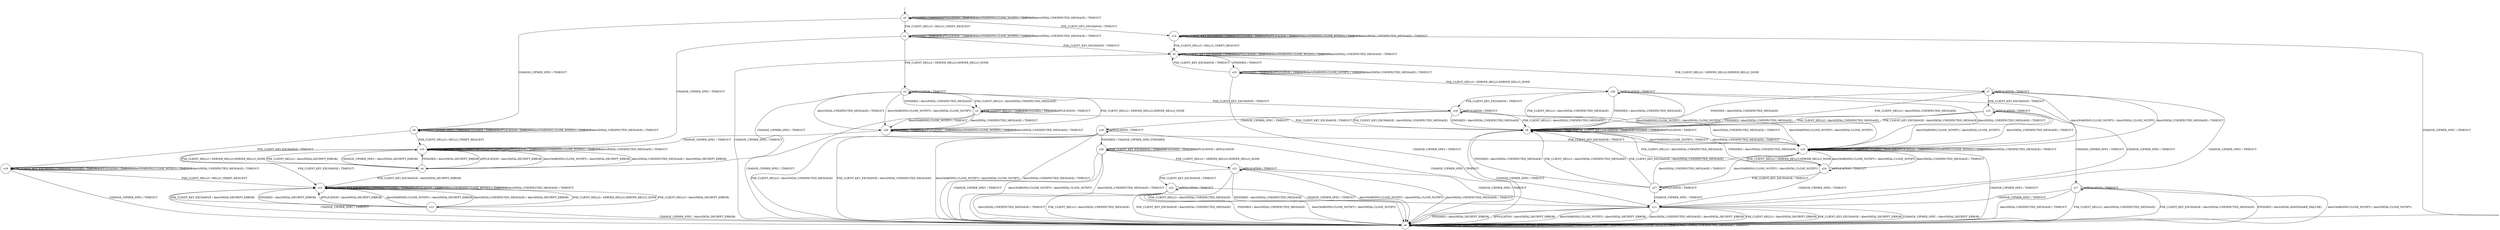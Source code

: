 digraph g {
__start0 [label="" shape="none"];

	s0 [shape="circle" label="s0"];
	s1 [shape="circle" label="s1"];
	s2 [shape="circle" label="s2"];
	s3 [shape="circle" label="s3"];
	s4 [shape="circle" label="s4"];
	s5 [shape="circle" label="s5"];
	s6 [shape="circle" label="s6"];
	s7 [shape="circle" label="s7"];
	s8 [shape="circle" label="s8"];
	s9 [shape="circle" label="s9"];
	s10 [shape="circle" label="s10"];
	s11 [shape="circle" label="s11"];
	s12 [shape="circle" label="s12"];
	s13 [shape="circle" label="s13"];
	s14 [shape="circle" label="s14"];
	s15 [shape="circle" label="s15"];
	s16 [shape="circle" label="s16"];
	s17 [shape="circle" label="s17"];
	s18 [shape="circle" label="s18"];
	s19 [shape="circle" label="s19"];
	s20 [shape="circle" label="s20"];
	s21 [shape="circle" label="s21"];
	s22 [shape="circle" label="s22"];
	s23 [shape="circle" label="s23"];
	s24 [shape="circle" label="s24"];
	s25 [shape="circle" label="s25"];
	s26 [shape="circle" label="s26"];
	s27 [shape="circle" label="s27"];
	s28 [shape="circle" label="s28"];
	s0 -> s1 [label="PSK_CLIENT_HELLO / HELLO_VERIFY_REQUEST"];
	s0 -> s14 [label="PSK_CLIENT_KEY_EXCHANGE / TIMEOUT"];
	s0 -> s9 [label="CHANGE_CIPHER_SPEC / TIMEOUT"];
	s0 -> s0 [label="FINISHED / TIMEOUT"];
	s0 -> s0 [label="APPLICATION / TIMEOUT"];
	s0 -> s0 [label="Alert(WARNING,CLOSE_NOTIFY) / TIMEOUT"];
	s0 -> s0 [label="Alert(FATAL,UNEXPECTED_MESSAGE) / TIMEOUT"];
	s1 -> s2 [label="PSK_CLIENT_HELLO / SERVER_HELLO,SERVER_HELLO_DONE"];
	s1 -> s5 [label="PSK_CLIENT_KEY_EXCHANGE / TIMEOUT"];
	s1 -> s10 [label="CHANGE_CIPHER_SPEC / TIMEOUT"];
	s1 -> s1 [label="FINISHED / TIMEOUT"];
	s1 -> s1 [label="APPLICATION / TIMEOUT"];
	s1 -> s1 [label="Alert(WARNING,CLOSE_NOTIFY) / TIMEOUT"];
	s1 -> s1 [label="Alert(FATAL,UNEXPECTED_MESSAGE) / TIMEOUT"];
	s2 -> s3 [label="PSK_CLIENT_HELLO / Alert(FATAL,UNEXPECTED_MESSAGE)"];
	s2 -> s18 [label="PSK_CLIENT_KEY_EXCHANGE / TIMEOUT"];
	s2 -> s4 [label="CHANGE_CIPHER_SPEC / TIMEOUT"];
	s2 -> s3 [label="FINISHED / Alert(FATAL,UNEXPECTED_MESSAGE)"];
	s2 -> s2 [label="APPLICATION / TIMEOUT"];
	s2 -> s28 [label="Alert(WARNING,CLOSE_NOTIFY) / Alert(FATAL,CLOSE_NOTIFY)"];
	s2 -> s28 [label="Alert(FATAL,UNEXPECTED_MESSAGE) / TIMEOUT"];
	s3 -> s3 [label="PSK_CLIENT_HELLO / TIMEOUT"];
	s3 -> s8 [label="PSK_CLIENT_KEY_EXCHANGE / TIMEOUT"];
	s3 -> s6 [label="CHANGE_CIPHER_SPEC / TIMEOUT"];
	s3 -> s3 [label="FINISHED / TIMEOUT"];
	s3 -> s3 [label="APPLICATION / TIMEOUT"];
	s3 -> s28 [label="Alert(WARNING,CLOSE_NOTIFY) / TIMEOUT"];
	s3 -> s28 [label="Alert(FATAL,UNEXPECTED_MESSAGE) / TIMEOUT"];
	s4 -> s10 [label="PSK_CLIENT_HELLO / Alert(FATAL,DECRYPT_ERROR)"];
	s4 -> s12 [label="PSK_CLIENT_KEY_EXCHANGE / Alert(FATAL,DECRYPT_ERROR)"];
	s4 -> s10 [label="CHANGE_CIPHER_SPEC / Alert(FATAL,DECRYPT_ERROR)"];
	s4 -> s10 [label="FINISHED / Alert(FATAL,DECRYPT_ERROR)"];
	s4 -> s10 [label="APPLICATION / Alert(FATAL,DECRYPT_ERROR)"];
	s4 -> s10 [label="Alert(WARNING,CLOSE_NOTIFY) / Alert(FATAL,DECRYPT_ERROR)"];
	s4 -> s10 [label="Alert(FATAL,UNEXPECTED_MESSAGE) / Alert(FATAL,DECRYPT_ERROR)"];
	s5 -> s7 [label="PSK_CLIENT_HELLO / SERVER_HELLO,SERVER_HELLO_DONE"];
	s5 -> s5 [label="PSK_CLIENT_KEY_EXCHANGE / TIMEOUT"];
	s5 -> s6 [label="CHANGE_CIPHER_SPEC / TIMEOUT"];
	s5 -> s25 [label="FINISHED / TIMEOUT"];
	s5 -> s5 [label="APPLICATION / TIMEOUT"];
	s5 -> s5 [label="Alert(WARNING,CLOSE_NOTIFY) / TIMEOUT"];
	s5 -> s5 [label="Alert(FATAL,UNEXPECTED_MESSAGE) / TIMEOUT"];
	s6 -> s6 [label="PSK_CLIENT_HELLO / TIMEOUT"];
	s6 -> s6 [label="PSK_CLIENT_KEY_EXCHANGE / TIMEOUT"];
	s6 -> s6 [label="CHANGE_CIPHER_SPEC / TIMEOUT"];
	s6 -> s6 [label="FINISHED / TIMEOUT"];
	s6 -> s6 [label="APPLICATION / TIMEOUT"];
	s6 -> s6 [label="Alert(WARNING,CLOSE_NOTIFY) / TIMEOUT"];
	s6 -> s6 [label="Alert(FATAL,UNEXPECTED_MESSAGE) / TIMEOUT"];
	s7 -> s8 [label="PSK_CLIENT_HELLO / Alert(FATAL,UNEXPECTED_MESSAGE)"];
	s7 -> s15 [label="PSK_CLIENT_KEY_EXCHANGE / TIMEOUT"];
	s7 -> s11 [label="CHANGE_CIPHER_SPEC / TIMEOUT"];
	s7 -> s8 [label="FINISHED / Alert(FATAL,UNEXPECTED_MESSAGE)"];
	s7 -> s7 [label="APPLICATION / TIMEOUT"];
	s7 -> s23 [label="Alert(WARNING,CLOSE_NOTIFY) / Alert(FATAL,CLOSE_NOTIFY)"];
	s7 -> s23 [label="Alert(FATAL,UNEXPECTED_MESSAGE) / TIMEOUT"];
	s8 -> s8 [label="PSK_CLIENT_HELLO / TIMEOUT"];
	s8 -> s8 [label="PSK_CLIENT_KEY_EXCHANGE / TIMEOUT"];
	s8 -> s6 [label="CHANGE_CIPHER_SPEC / TIMEOUT"];
	s8 -> s8 [label="FINISHED / TIMEOUT"];
	s8 -> s8 [label="APPLICATION / TIMEOUT"];
	s8 -> s23 [label="Alert(WARNING,CLOSE_NOTIFY) / TIMEOUT"];
	s8 -> s23 [label="Alert(FATAL,UNEXPECTED_MESSAGE) / TIMEOUT"];
	s9 -> s10 [label="PSK_CLIENT_HELLO / HELLO_VERIFY_REQUEST"];
	s9 -> s16 [label="PSK_CLIENT_KEY_EXCHANGE / TIMEOUT"];
	s9 -> s9 [label="CHANGE_CIPHER_SPEC / TIMEOUT"];
	s9 -> s9 [label="FINISHED / TIMEOUT"];
	s9 -> s9 [label="APPLICATION / TIMEOUT"];
	s9 -> s9 [label="Alert(WARNING,CLOSE_NOTIFY) / TIMEOUT"];
	s9 -> s9 [label="Alert(FATAL,UNEXPECTED_MESSAGE) / TIMEOUT"];
	s10 -> s4 [label="PSK_CLIENT_HELLO / SERVER_HELLO,SERVER_HELLO_DONE"];
	s10 -> s12 [label="PSK_CLIENT_KEY_EXCHANGE / TIMEOUT"];
	s10 -> s10 [label="CHANGE_CIPHER_SPEC / TIMEOUT"];
	s10 -> s10 [label="FINISHED / TIMEOUT"];
	s10 -> s10 [label="APPLICATION / TIMEOUT"];
	s10 -> s10 [label="Alert(WARNING,CLOSE_NOTIFY) / TIMEOUT"];
	s10 -> s10 [label="Alert(FATAL,UNEXPECTED_MESSAGE) / TIMEOUT"];
	s11 -> s6 [label="PSK_CLIENT_HELLO / Alert(FATAL,DECRYPT_ERROR)"];
	s11 -> s6 [label="PSK_CLIENT_KEY_EXCHANGE / Alert(FATAL,DECRYPT_ERROR)"];
	s11 -> s6 [label="CHANGE_CIPHER_SPEC / Alert(FATAL,DECRYPT_ERROR)"];
	s11 -> s6 [label="FINISHED / Alert(FATAL,DECRYPT_ERROR)"];
	s11 -> s6 [label="APPLICATION / Alert(FATAL,DECRYPT_ERROR)"];
	s11 -> s6 [label="Alert(WARNING,CLOSE_NOTIFY) / Alert(FATAL,DECRYPT_ERROR)"];
	s11 -> s6 [label="Alert(FATAL,UNEXPECTED_MESSAGE) / Alert(FATAL,DECRYPT_ERROR)"];
	s12 -> s13 [label="PSK_CLIENT_HELLO / SERVER_HELLO,SERVER_HELLO_DONE"];
	s12 -> s12 [label="PSK_CLIENT_KEY_EXCHANGE / TIMEOUT"];
	s12 -> s6 [label="CHANGE_CIPHER_SPEC / TIMEOUT"];
	s12 -> s12 [label="FINISHED / TIMEOUT"];
	s12 -> s12 [label="APPLICATION / TIMEOUT"];
	s12 -> s12 [label="Alert(WARNING,CLOSE_NOTIFY) / TIMEOUT"];
	s12 -> s12 [label="Alert(FATAL,UNEXPECTED_MESSAGE) / TIMEOUT"];
	s13 -> s12 [label="PSK_CLIENT_HELLO / Alert(FATAL,DECRYPT_ERROR)"];
	s13 -> s12 [label="PSK_CLIENT_KEY_EXCHANGE / Alert(FATAL,DECRYPT_ERROR)"];
	s13 -> s6 [label="CHANGE_CIPHER_SPEC / Alert(FATAL,DECRYPT_ERROR)"];
	s13 -> s12 [label="FINISHED / Alert(FATAL,DECRYPT_ERROR)"];
	s13 -> s12 [label="APPLICATION / Alert(FATAL,DECRYPT_ERROR)"];
	s13 -> s12 [label="Alert(WARNING,CLOSE_NOTIFY) / Alert(FATAL,DECRYPT_ERROR)"];
	s13 -> s12 [label="Alert(FATAL,UNEXPECTED_MESSAGE) / Alert(FATAL,DECRYPT_ERROR)"];
	s14 -> s5 [label="PSK_CLIENT_HELLO / HELLO_VERIFY_REQUEST"];
	s14 -> s14 [label="PSK_CLIENT_KEY_EXCHANGE / TIMEOUT"];
	s14 -> s6 [label="CHANGE_CIPHER_SPEC / TIMEOUT"];
	s14 -> s14 [label="FINISHED / TIMEOUT"];
	s14 -> s14 [label="APPLICATION / TIMEOUT"];
	s14 -> s14 [label="Alert(WARNING,CLOSE_NOTIFY) / TIMEOUT"];
	s14 -> s14 [label="Alert(FATAL,UNEXPECTED_MESSAGE) / TIMEOUT"];
	s15 -> s8 [label="PSK_CLIENT_HELLO / Alert(FATAL,UNEXPECTED_MESSAGE)"];
	s15 -> s8 [label="PSK_CLIENT_KEY_EXCHANGE / Alert(FATAL,UNEXPECTED_MESSAGE)"];
	s15 -> s17 [label="CHANGE_CIPHER_SPEC / TIMEOUT"];
	s15 -> s8 [label="FINISHED / Alert(FATAL,UNEXPECTED_MESSAGE)"];
	s15 -> s15 [label="APPLICATION / TIMEOUT"];
	s15 -> s23 [label="Alert(WARNING,CLOSE_NOTIFY) / Alert(FATAL,CLOSE_NOTIFY)"];
	s15 -> s23 [label="Alert(FATAL,UNEXPECTED_MESSAGE) / TIMEOUT"];
	s16 -> s12 [label="PSK_CLIENT_HELLO / HELLO_VERIFY_REQUEST"];
	s16 -> s16 [label="PSK_CLIENT_KEY_EXCHANGE / TIMEOUT"];
	s16 -> s6 [label="CHANGE_CIPHER_SPEC / TIMEOUT"];
	s16 -> s16 [label="FINISHED / TIMEOUT"];
	s16 -> s16 [label="APPLICATION / TIMEOUT"];
	s16 -> s16 [label="Alert(WARNING,CLOSE_NOTIFY) / TIMEOUT"];
	s16 -> s16 [label="Alert(FATAL,UNEXPECTED_MESSAGE) / TIMEOUT"];
	s17 -> s6 [label="PSK_CLIENT_HELLO / Alert(FATAL,UNEXPECTED_MESSAGE)"];
	s17 -> s6 [label="PSK_CLIENT_KEY_EXCHANGE / Alert(FATAL,UNEXPECTED_MESSAGE)"];
	s17 -> s11 [label="CHANGE_CIPHER_SPEC / TIMEOUT"];
	s17 -> s6 [label="FINISHED / Alert(FATAL,HANDSHAKE_FAILURE)"];
	s17 -> s17 [label="APPLICATION / TIMEOUT"];
	s17 -> s6 [label="Alert(WARNING,CLOSE_NOTIFY) / Alert(FATAL,CLOSE_NOTIFY)"];
	s17 -> s6 [label="Alert(FATAL,UNEXPECTED_MESSAGE) / TIMEOUT"];
	s18 -> s8 [label="PSK_CLIENT_HELLO / Alert(FATAL,UNEXPECTED_MESSAGE)"];
	s18 -> s8 [label="PSK_CLIENT_KEY_EXCHANGE / Alert(FATAL,UNEXPECTED_MESSAGE)"];
	s18 -> s19 [label="CHANGE_CIPHER_SPEC / TIMEOUT"];
	s18 -> s8 [label="FINISHED / Alert(FATAL,UNEXPECTED_MESSAGE)"];
	s18 -> s18 [label="APPLICATION / TIMEOUT"];
	s18 -> s23 [label="Alert(WARNING,CLOSE_NOTIFY) / Alert(FATAL,CLOSE_NOTIFY)"];
	s18 -> s23 [label="Alert(FATAL,UNEXPECTED_MESSAGE) / TIMEOUT"];
	s19 -> s6 [label="PSK_CLIENT_HELLO / Alert(FATAL,UNEXPECTED_MESSAGE)"];
	s19 -> s6 [label="PSK_CLIENT_KEY_EXCHANGE / Alert(FATAL,UNEXPECTED_MESSAGE)"];
	s19 -> s11 [label="CHANGE_CIPHER_SPEC / TIMEOUT"];
	s19 -> s20 [label="FINISHED / CHANGE_CIPHER_SPEC,FINISHED"];
	s19 -> s19 [label="APPLICATION / TIMEOUT"];
	s19 -> s6 [label="Alert(WARNING,CLOSE_NOTIFY) / Alert(FATAL,CLOSE_NOTIFY)"];
	s19 -> s6 [label="Alert(FATAL,UNEXPECTED_MESSAGE) / TIMEOUT"];
	s20 -> s21 [label="PSK_CLIENT_HELLO / SERVER_HELLO,SERVER_HELLO_DONE"];
	s20 -> s20 [label="PSK_CLIENT_KEY_EXCHANGE / TIMEOUT"];
	s20 -> s6 [label="CHANGE_CIPHER_SPEC / TIMEOUT"];
	s20 -> s20 [label="FINISHED / TIMEOUT"];
	s20 -> s20 [label="APPLICATION / APPLICATION"];
	s20 -> s6 [label="Alert(WARNING,CLOSE_NOTIFY) / Alert(FATAL,CLOSE_NOTIFY)"];
	s20 -> s6 [label="Alert(FATAL,UNEXPECTED_MESSAGE) / TIMEOUT"];
	s21 -> s6 [label="PSK_CLIENT_HELLO / Alert(FATAL,UNEXPECTED_MESSAGE)"];
	s21 -> s22 [label="PSK_CLIENT_KEY_EXCHANGE / TIMEOUT"];
	s21 -> s11 [label="CHANGE_CIPHER_SPEC / TIMEOUT"];
	s21 -> s6 [label="FINISHED / Alert(FATAL,UNEXPECTED_MESSAGE)"];
	s21 -> s21 [label="APPLICATION / TIMEOUT"];
	s21 -> s6 [label="Alert(WARNING,CLOSE_NOTIFY) / Alert(FATAL,CLOSE_NOTIFY)"];
	s21 -> s6 [label="Alert(FATAL,UNEXPECTED_MESSAGE) / TIMEOUT"];
	s22 -> s6 [label="PSK_CLIENT_HELLO / Alert(FATAL,UNEXPECTED_MESSAGE)"];
	s22 -> s6 [label="PSK_CLIENT_KEY_EXCHANGE / Alert(FATAL,UNEXPECTED_MESSAGE)"];
	s22 -> s11 [label="CHANGE_CIPHER_SPEC / TIMEOUT"];
	s22 -> s6 [label="FINISHED / Alert(FATAL,UNEXPECTED_MESSAGE)"];
	s22 -> s22 [label="APPLICATION / TIMEOUT"];
	s22 -> s6 [label="Alert(WARNING,CLOSE_NOTIFY) / Alert(FATAL,CLOSE_NOTIFY)"];
	s22 -> s6 [label="Alert(FATAL,UNEXPECTED_MESSAGE) / TIMEOUT"];
	s23 -> s24 [label="PSK_CLIENT_HELLO / SERVER_HELLO,SERVER_HELLO_DONE"];
	s23 -> s23 [label="PSK_CLIENT_KEY_EXCHANGE / TIMEOUT"];
	s23 -> s6 [label="CHANGE_CIPHER_SPEC / TIMEOUT"];
	s23 -> s23 [label="FINISHED / TIMEOUT"];
	s23 -> s23 [label="APPLICATION / TIMEOUT"];
	s23 -> s23 [label="Alert(WARNING,CLOSE_NOTIFY) / TIMEOUT"];
	s23 -> s23 [label="Alert(FATAL,UNEXPECTED_MESSAGE) / TIMEOUT"];
	s24 -> s8 [label="PSK_CLIENT_HELLO / Alert(FATAL,UNEXPECTED_MESSAGE)"];
	s24 -> s27 [label="PSK_CLIENT_KEY_EXCHANGE / TIMEOUT"];
	s24 -> s11 [label="CHANGE_CIPHER_SPEC / TIMEOUT"];
	s24 -> s8 [label="FINISHED / Alert(FATAL,UNEXPECTED_MESSAGE)"];
	s24 -> s24 [label="APPLICATION / TIMEOUT"];
	s24 -> s23 [label="Alert(WARNING,CLOSE_NOTIFY) / Alert(FATAL,CLOSE_NOTIFY)"];
	s24 -> s23 [label="Alert(FATAL,UNEXPECTED_MESSAGE) / TIMEOUT"];
	s25 -> s26 [label="PSK_CLIENT_HELLO / SERVER_HELLO,SERVER_HELLO_DONE"];
	s25 -> s5 [label="PSK_CLIENT_KEY_EXCHANGE / TIMEOUT"];
	s25 -> s6 [label="CHANGE_CIPHER_SPEC / TIMEOUT"];
	s25 -> s25 [label="FINISHED / TIMEOUT"];
	s25 -> s25 [label="APPLICATION / TIMEOUT"];
	s25 -> s25 [label="Alert(WARNING,CLOSE_NOTIFY) / TIMEOUT"];
	s25 -> s25 [label="Alert(FATAL,UNEXPECTED_MESSAGE) / TIMEOUT"];
	s26 -> s8 [label="PSK_CLIENT_HELLO / Alert(FATAL,UNEXPECTED_MESSAGE)"];
	s26 -> s18 [label="PSK_CLIENT_KEY_EXCHANGE / TIMEOUT"];
	s26 -> s11 [label="CHANGE_CIPHER_SPEC / TIMEOUT"];
	s26 -> s8 [label="FINISHED / Alert(FATAL,UNEXPECTED_MESSAGE)"];
	s26 -> s26 [label="APPLICATION / TIMEOUT"];
	s26 -> s23 [label="Alert(WARNING,CLOSE_NOTIFY) / Alert(FATAL,CLOSE_NOTIFY)"];
	s26 -> s23 [label="Alert(FATAL,UNEXPECTED_MESSAGE) / TIMEOUT"];
	s27 -> s8 [label="PSK_CLIENT_HELLO / Alert(FATAL,UNEXPECTED_MESSAGE)"];
	s27 -> s8 [label="PSK_CLIENT_KEY_EXCHANGE / Alert(FATAL,UNEXPECTED_MESSAGE)"];
	s27 -> s11 [label="CHANGE_CIPHER_SPEC / TIMEOUT"];
	s27 -> s8 [label="FINISHED / Alert(FATAL,UNEXPECTED_MESSAGE)"];
	s27 -> s27 [label="APPLICATION / TIMEOUT"];
	s27 -> s23 [label="Alert(WARNING,CLOSE_NOTIFY) / Alert(FATAL,CLOSE_NOTIFY)"];
	s27 -> s23 [label="Alert(FATAL,UNEXPECTED_MESSAGE) / TIMEOUT"];
	s28 -> s2 [label="PSK_CLIENT_HELLO / SERVER_HELLO,SERVER_HELLO_DONE"];
	s28 -> s23 [label="PSK_CLIENT_KEY_EXCHANGE / TIMEOUT"];
	s28 -> s10 [label="CHANGE_CIPHER_SPEC / TIMEOUT"];
	s28 -> s28 [label="FINISHED / TIMEOUT"];
	s28 -> s28 [label="APPLICATION / TIMEOUT"];
	s28 -> s28 [label="Alert(WARNING,CLOSE_NOTIFY) / TIMEOUT"];
	s28 -> s28 [label="Alert(FATAL,UNEXPECTED_MESSAGE) / TIMEOUT"];

__start0 -> s0;
}
